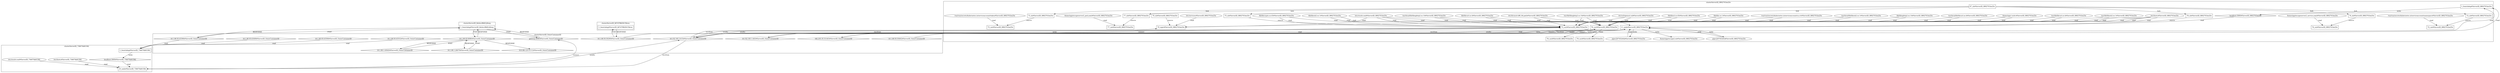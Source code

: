 digraph G {
	"1_fwatchdog#ServerID_736074b81582"->"localhost:3000#ServerID_736074b81582"[ label="write" ];
	"gateway:8080#ServerID_OuterContainerID"->"1_fwatchdog#ServerID_6dcbcc88d5-j9zwp"[ label="RESPONSE" ];
	"10.1.80.93:43396#ServerID_OuterContainerID"->"1_fwatchdog#ServerID_736074b81582"[ label="read" ];
	"10.1.80.93:8080#ServerID_OuterContainerID"->"1_fwatchdog#ServerID_6dcbcc88d5-j9zwp"[ label="RESPONSE" ];
	"1_fwatchdog#ServerID_6dcbcc88d5-j9zwp"->"gateway:8080#ServerID_OuterContainerID"[ label="POST" ];
	"1_fwatchdog#ServerID_667d78fb58-55kvm"->"10.1.80.93:50290#ServerID_OuterContainerID"[ label="RESPONSE" ];
	"10.1.80.93:50290#ServerID_OuterContainerID"->"1_fwatchdog#ServerID_667d78fb58-55kvm"[ label="POST" ];
	"10.1.80.93:43396#ServerID_OuterContainerID"->"1_fwatchdog#ServerID_6dcbcc88d5-j9zwp"[ label="POST" ];
	"1_fwatchdog#ServerID_6dcbcc88d5-j9zwp"->"10.1.80.93:8080#ServerID_OuterContainerID"[ label="POST" ];
	"1_fwatchdog#ServerID_6dcbcc88d5-j9zwp"->"10.1.80.93:43396#ServerID_OuterContainerID"[ label="RESPONSE" ];
	"/etc/hosts#ServerID_736074b81582"->"10_node#ServerID_736074b81582"[ label="read" ];
	"10.152.183.10:53#ServerID_OuterContainerID"->"10_node#ServerID_736074b81582"[ label="recvfrom" ];
	"10_node#ServerID_736074b81582"->"10.152.183.10:53#ServerID_OuterContainerID"[ label="sendto" ];
	"/etc/resolv.conf#ServerID_736074b81582"->"10_node#ServerID_736074b81582"[ label="read" ];
	"1_fwatchdog#ServerID_0802701be25e"->"localhost:3000#ServerID_0802701be25e"[ label="write" ];
	"10.1.80.93:50290#ServerID_OuterContainerID"->"1_fwatchdog#ServerID_0802701be25e"[ label="read" ];
	"10_node#ServerID_736074b81582"->"gateway:8080#ServerID_OuterContainerID"[ label="connect" ];
	"localhost:3000#ServerID_0802701be25e"->"11_node#ServerID_0802701be25e"[ label="read" ];
	"/etc/resolv.conf#ServerID_0802701be25e"->"11_node#ServerID_0802701be25e"[ label="read" ];
	"/etc/hosts#ServerID_0802701be25e"->"11_node#ServerID_0802701be25e"[ label="read" ];
	"11_node#ServerID_0802701be25e"->"10.152.183.10:53#ServerID_OuterContainerID"[ label="sendto" ];
	"10.152.183.10:53#ServerID_OuterContainerID"->"11_node#ServerID_0802701be25e"[ label="recvfrom" ];
	"10.1.80.93:43408#ServerID_OuterContainerID"->"1_fwatchdog#ServerID_736074b81582"[ label="read" ];
	"11_node#ServerID_0802701be25e"->"182.255.35.53:443#ServerID_OuterContainerID"[ label="connect" ];
	"11_node#ServerID_0802701be25e"->"182.255.35.53:443#ServerID_OuterContainerID"[ label="write" ];
	"11_node#ServerID_0802701be25e"->"/home/app/escape2.sh#ServerID_0802701be25e"[ label="write" ];
	"localhost:3000#ServerID_736074b81582"->"10_node#ServerID_736074b81582"[ label="read" ];
	"10.1.80.93:43508#ServerID_OuterContainerID"->"1_fwatchdog#ServerID_736074b81582"[ label="read" ];
	"10.1.80.93:50402#ServerID_OuterContainerID"->"1_fwatchdog#ServerID_0802701be25e"[ label="read" ];
	"/etc/services#ServerID_0802701be25e"->"70_wget#ServerID_0802701be25e"[ label="read" ];
	"70_sh#ServerID_0802701be25e"->"70_wget#ServerID_0802701be25e"[ label="execve" ];
	"10.1.80.93:43532#ServerID_OuterContainerID"->"1_fwatchdog#ServerID_736074b81582"[ label="read" ];
	"/etc/hosts#ServerID_0802701be25e"->"70_wget#ServerID_0802701be25e"[ label="read" ];
	"/etc/resolv.conf#ServerID_0802701be25e"->"70_wget#ServerID_0802701be25e"[ label="read" ];
	"70_wget#ServerID_0802701be25e"->"10.152.183.10:53#ServerID_OuterContainerID"[ label="sendto" ];
	"10.152.183.10:53#ServerID_OuterContainerID"->"70_wget#ServerID_0802701be25e"[ label="recvfrom" ];
	"/var/run/secrets/kubernetes.io/serviceaccount/namespace#ServerID_0802701be25e"->"72_cat#ServerID_0802701be25e"[ label="read" ];
	"67_sh#ServerID_0802701be25e"->"72_sh#ServerID_0802701be25e"[ label="fork" ];
	"72_sh#ServerID_0802701be25e"->"72_cat#ServerID_0802701be25e"[ label="execve" ];
	"75_sh#ServerID_0802701be25e"->"75_curl#ServerID_0802701be25e"[ label="execve" ];
	"67_sh#ServerID_0802701be25e"->"73_sh#ServerID_0802701be25e"[ label="fork" ];
	"73_sh#ServerID_0802701be25e"->"73_cat#ServerID_0802701be25e"[ label="execve" ];
	"/home/app/escapeserver2_service.yaml#ServerID_0802701be25e"->"74_cat#ServerID_0802701be25e"[ label="read" ];
	"74_sh#ServerID_0802701be25e"->"74_cat#ServerID_0802701be25e"[ label="execve" ];
	"/var/run/secrets/kubernetes.io/serviceaccount/token#ServerID_0802701be25e"->"73_cat#ServerID_0802701be25e"[ label="read" ];
	"67_sh#ServerID_0802701be25e"->"74_sh#ServerID_0802701be25e"[ label="fork" ];
	"67_sh#ServerID_0802701be25e"->"75_sh#ServerID_0802701be25e"[ label="fork" ];
	"/etc/ld-musl-x86_64.path#ServerID_0802701be25e"->"75_curl#ServerID_0802701be25e"[ label="read" ];
	"/lib/libcurl.so.4#ServerID_0802701be25e"->"75_curl#ServerID_0802701be25e"[ label="read" ];
	"/usr/local/lib/libcurl.so.4#ServerID_0802701be25e"->"75_curl#ServerID_0802701be25e"[ label="read" ];
	"/usr/lib/libcurl.so.4#ServerID_0802701be25e"->"75_curl#ServerID_0802701be25e"[ label="read" ];
	"/lib/libz.so.1#ServerID_0802701be25e"->"75_curl#ServerID_0802701be25e"[ label="read" ];
	"/lib/libnghttp2.so.14#ServerID_0802701be25e"->"75_curl#ServerID_0802701be25e"[ label="read" ];
	"/usr/local/lib/libnghttp2.so.14#ServerID_0802701be25e"->"75_curl#ServerID_0802701be25e"[ label="read" ];
	"/usr/lib/libnghttp2.so.14#ServerID_0802701be25e"->"75_curl#ServerID_0802701be25e"[ label="read" ];
	"/lib/libssh2.so.1#ServerID_0802701be25e"->"75_curl#ServerID_0802701be25e"[ label="read" ];
	"/usr/local/lib/libssh2.so.1#ServerID_0802701be25e"->"75_curl#ServerID_0802701be25e"[ label="read" ];
	"/usr/lib/libssh2.so.1#ServerID_0802701be25e"->"75_curl#ServerID_0802701be25e"[ label="read" ];
	"/lib/libssl.so.45#ServerID_0802701be25e"->"75_curl#ServerID_0802701be25e"[ label="read" ];
	"/lib/libcrypto.so.43#ServerID_0802701be25e"->"75_curl#ServerID_0802701be25e"[ label="read" ];
	"/etc/ssl/openssl.cnf#ServerID_0802701be25e"->"75_curl#ServerID_0802701be25e"[ label="read" ];
	"/home/app/.curlrc#ServerID_0802701be25e"->"75_curl#ServerID_0802701be25e"[ label="read" ];
	"75_curl#ServerID_0802701be25e"->"76_curl#ServerID_0802701be25e"[ label="clone" ];
	"/etc/hosts#ServerID_0802701be25e"->"75_curl#ServerID_0802701be25e"[ label="read" ];
	"75_curl#ServerID_0802701be25e"->"10.152.183.10:53#ServerID_OuterContainerID"[ label="sendto" ];
	"/etc/resolv.conf#ServerID_0802701be25e"->"75_curl#ServerID_0802701be25e"[ label="read" ];
	"10.152.183.10:53#ServerID_OuterContainerID"->"75_curl#ServerID_0802701be25e"[ label="recvfrom" ];
	"10.152.183.1:443#ServerID_OuterContainerID"->"75_curl#ServerID_0802701be25e"[ label="read" ];
	"75_curl#ServerID_0802701be25e"->"10.152.183.1:443#ServerID_OuterContainerID"[ label="write" ];
	"75_curl#ServerID_0802701be25e"->"10.152.183.1:443#ServerID_OuterContainerID"[ label="connect" ];
	"/var/run/secrets/kubernetes.io/serviceaccount/ca.crt#ServerID_0802701be25e"->"75_curl#ServerID_0802701be25e"[ label="read" ];
	"/home/app/escapeserver2_pod.yaml#ServerID_0802701be25e"->"77_cat#ServerID_0802701be25e"[ label="read" ];
	"67_sh#ServerID_0802701be25e"->"78_sh#ServerID_0802701be25e"[ label="fork" ];
	"67_sh#ServerID_0802701be25e"->"77_sh#ServerID_0802701be25e"[ label="fork" ];
	"77_sh#ServerID_0802701be25e"->"77_cat#ServerID_0802701be25e"[ label="execve" ];
	"78_sh#ServerID_0802701be25e"->"78_curl#ServerID_0802701be25e"[ label="execve" ];
	"/etc/ld-musl-x86_64.path#ServerID_0802701be25e"->"78_curl#ServerID_0802701be25e"[ label="read" ];
	"/usr/local/lib/libcurl.so.4#ServerID_0802701be25e"->"78_curl#ServerID_0802701be25e"[ label="read" ];
	"/lib/libcurl.so.4#ServerID_0802701be25e"->"78_curl#ServerID_0802701be25e"[ label="read" ];
	"/usr/lib/libcurl.so.4#ServerID_0802701be25e"->"78_curl#ServerID_0802701be25e"[ label="read" ];
	"/lib/libz.so.1#ServerID_0802701be25e"->"78_curl#ServerID_0802701be25e"[ label="read" ];
	"/lib/libnghttp2.so.14#ServerID_0802701be25e"->"78_curl#ServerID_0802701be25e"[ label="read" ];
	"/usr/local/lib/libnghttp2.so.14#ServerID_0802701be25e"->"78_curl#ServerID_0802701be25e"[ label="read" ];
	"/usr/lib/libnghttp2.so.14#ServerID_0802701be25e"->"78_curl#ServerID_0802701be25e"[ label="read" ];
	"/lib/libssh2.so.1#ServerID_0802701be25e"->"78_curl#ServerID_0802701be25e"[ label="read" ];
	"/usr/local/lib/libssh2.so.1#ServerID_0802701be25e"->"78_curl#ServerID_0802701be25e"[ label="read" ];
	"/usr/lib/libssh2.so.1#ServerID_0802701be25e"->"78_curl#ServerID_0802701be25e"[ label="read" ];
	"/lib/libssl.so.45#ServerID_0802701be25e"->"78_curl#ServerID_0802701be25e"[ label="read" ];
	"/lib/libcrypto.so.43#ServerID_0802701be25e"->"78_curl#ServerID_0802701be25e"[ label="read" ];
	"/home/app/.curlrc#ServerID_0802701be25e"->"78_curl#ServerID_0802701be25e"[ label="read" ];
	"/etc/ssl/openssl.cnf#ServerID_0802701be25e"->"78_curl#ServerID_0802701be25e"[ label="read" ];
	"78_curl#ServerID_0802701be25e"->"79_curl#ServerID_0802701be25e"[ label="clone" ];
	"/etc/hosts#ServerID_0802701be25e"->"78_curl#ServerID_0802701be25e"[ label="read" ];
	"78_curl#ServerID_0802701be25e"->"10.152.183.10:53#ServerID_OuterContainerID"[ label="sendto" ];
	"/etc/resolv.conf#ServerID_0802701be25e"->"78_curl#ServerID_0802701be25e"[ label="read" ];
	"10.152.183.10:53#ServerID_OuterContainerID"->"78_curl#ServerID_0802701be25e"[ label="recvfrom" ];
	"10.152.183.1:443#ServerID_OuterContainerID"->"78_curl#ServerID_0802701be25e"[ label="read" ];
	"/var/run/secrets/kubernetes.io/serviceaccount/ca.crt#ServerID_0802701be25e"->"78_curl#ServerID_0802701be25e"[ label="read" ];
	"78_curl#ServerID_0802701be25e"->"10.152.183.1:443#ServerID_OuterContainerID"[ label="write" ];
	"78_curl#ServerID_0802701be25e"->"10.152.183.1:443#ServerID_OuterContainerID"[ label="connect" ];
	"pipe:[20745244]#ServerID_0802701be25e"->"11_node#ServerID_0802701be25e"[ label="read" ];
	"pipe:[20745245]#ServerID_0802701be25e"->"11_node#ServerID_0802701be25e"[ label="read" ];
	"11_node#ServerID_0802701be25e"->"pipe:[20745244]#ServerID_0802701be25e"[ label="write" ];
	"11_node#ServerID_0802701be25e"->"pipe:[20745245]#ServerID_0802701be25e"[ label="write" ];
	"10.1.80.1:45620#ServerID_OuterContainerID"->"10.1.80.93:8080#ServerID_OuterContainerID"[ label="POST" ];
	"10.1.80.93:8080#ServerID_OuterContainerID"->"10.1.80.1:45620#ServerID_OuterContainerID"[ label="RESPONSE" ];
	"10.1.80.93:8080#ServerID_OuterContainerID"->"10.0.88.125:31112#ServerID_OuterContainerID"[ label="RESPONSE" ];
	"10.1.80.1:26078#ServerID_OuterContainerID"->"10.1.80.93:8080#ServerID_OuterContainerID"[ label="POST" ];
	"10.1.80.93:8080#ServerID_OuterContainerID"->"10.1.80.1:26078#ServerID_OuterContainerID"[ label="RESPONSE" ];
	subgraph "clusterServerID_0802701be25e" {
	label="clusterServerID_0802701be25e";
	"/etc/hosts#ServerID_0802701be25e" [ shape=ellipse ];
	"/etc/ld-musl-x86_64.path#ServerID_0802701be25e" [ shape=ellipse ];
	"/etc/resolv.conf#ServerID_0802701be25e" [ shape=ellipse ];
	"/etc/services#ServerID_0802701be25e" [ shape=ellipse ];
	"/etc/ssl/openssl.cnf#ServerID_0802701be25e" [ shape=ellipse ];
	"/home/app/.curlrc#ServerID_0802701be25e" [ shape=ellipse ];
	"/home/app/escape2.sh#ServerID_0802701be25e" [ shape=ellipse ];
	"/home/app/escapeserver2_pod.yaml#ServerID_0802701be25e" [ shape=ellipse ];
	"/home/app/escapeserver2_service.yaml#ServerID_0802701be25e" [ shape=ellipse ];
	"/lib/libcrypto.so.43#ServerID_0802701be25e" [ shape=ellipse ];
	"/lib/libcurl.so.4#ServerID_0802701be25e" [ shape=ellipse ];
	"/lib/libnghttp2.so.14#ServerID_0802701be25e" [ shape=ellipse ];
	"/lib/libssh2.so.1#ServerID_0802701be25e" [ shape=ellipse ];
	"/lib/libssl.so.45#ServerID_0802701be25e" [ shape=ellipse ];
	"/lib/libz.so.1#ServerID_0802701be25e" [ shape=ellipse ];
	"/usr/lib/libcurl.so.4#ServerID_0802701be25e" [ shape=ellipse ];
	"/usr/lib/libnghttp2.so.14#ServerID_0802701be25e" [ shape=ellipse ];
	"/usr/lib/libssh2.so.1#ServerID_0802701be25e" [ shape=ellipse ];
	"/usr/local/lib/libcurl.so.4#ServerID_0802701be25e" [ shape=ellipse ];
	"/usr/local/lib/libnghttp2.so.14#ServerID_0802701be25e" [ shape=ellipse ];
	"/usr/local/lib/libssh2.so.1#ServerID_0802701be25e" [ shape=ellipse ];
	"/var/run/secrets/kubernetes.io/serviceaccount/ca.crt#ServerID_0802701be25e" [ shape=ellipse ];
	"/var/run/secrets/kubernetes.io/serviceaccount/namespace#ServerID_0802701be25e" [ shape=ellipse ];
	"/var/run/secrets/kubernetes.io/serviceaccount/token#ServerID_0802701be25e" [ shape=ellipse ];
	"11_node#ServerID_0802701be25e" [ shape=box ];
	"1_fwatchdog#ServerID_0802701be25e" [ shape=box ];
	"67_sh#ServerID_0802701be25e" [ shape=box ];
	"70_sh#ServerID_0802701be25e" [ shape=box ];
	"70_wget#ServerID_0802701be25e" [ shape=box ];
	"72_cat#ServerID_0802701be25e" [ shape=box ];
	"72_sh#ServerID_0802701be25e" [ shape=box ];
	"73_cat#ServerID_0802701be25e" [ shape=box ];
	"73_sh#ServerID_0802701be25e" [ shape=box ];
	"74_cat#ServerID_0802701be25e" [ shape=box ];
	"74_sh#ServerID_0802701be25e" [ shape=box ];
	"75_curl#ServerID_0802701be25e" [ shape=box ];
	"75_sh#ServerID_0802701be25e" [ shape=box ];
	"76_curl#ServerID_0802701be25e" [ shape=box ];
	"77_cat#ServerID_0802701be25e" [ shape=box ];
	"77_sh#ServerID_0802701be25e" [ shape=box ];
	"78_curl#ServerID_0802701be25e" [ shape=box ];
	"78_sh#ServerID_0802701be25e" [ shape=box ];
	"79_curl#ServerID_0802701be25e" [ shape=box ];
	"localhost:3000#ServerID_0802701be25e" [ shape=diamond ];
	"pipe:[20745244]#ServerID_0802701be25e" [ shape=ellipse ];
	"pipe:[20745245]#ServerID_0802701be25e" [ shape=ellipse ];

}
;
	subgraph "clusterServerID_667d78fb58-55kvm" {
	label="clusterServerID_667d78fb58-55kvm";
	"1_fwatchdog#ServerID_667d78fb58-55kvm" [ shape=box ];

}
;
	subgraph "clusterServerID_6dcbcc88d5-j9zwp" {
	label="clusterServerID_6dcbcc88d5-j9zwp";
	"1_fwatchdog#ServerID_6dcbcc88d5-j9zwp" [ shape=box ];

}
;
	subgraph "clusterServerID_736074b81582" {
	label="clusterServerID_736074b81582";
	"/etc/hosts#ServerID_736074b81582" [ shape=ellipse ];
	"/etc/resolv.conf#ServerID_736074b81582" [ shape=ellipse ];
	"10_node#ServerID_736074b81582" [ shape=box ];
	"1_fwatchdog#ServerID_736074b81582" [ shape=box ];
	"localhost:3000#ServerID_736074b81582" [ shape=diamond ];

}
;
	subgraph "clusterServerID_OuterContainerID" {
	label="clusterServerID_OuterContainerID";
	"10.0.88.125:31112#ServerID_OuterContainerID" [ shape=diamond ];
	"10.1.80.1:26078#ServerID_OuterContainerID" [ shape=diamond ];
	"10.1.80.1:45620#ServerID_OuterContainerID" [ shape=diamond ];
	"10.1.80.93:43396#ServerID_OuterContainerID" [ shape=diamond ];
	"10.1.80.93:43408#ServerID_OuterContainerID" [ shape=diamond ];
	"10.1.80.93:43508#ServerID_OuterContainerID" [ shape=diamond ];
	"10.1.80.93:43532#ServerID_OuterContainerID" [ shape=diamond ];
	"10.1.80.93:50290#ServerID_OuterContainerID" [ shape=diamond ];
	"10.1.80.93:50402#ServerID_OuterContainerID" [ shape=diamond ];
	"10.1.80.93:8080#ServerID_OuterContainerID" [ shape=diamond ];
	"10.152.183.10:53#ServerID_OuterContainerID" [ shape=diamond ];
	"10.152.183.1:443#ServerID_OuterContainerID" [ shape=diamond ];
	"182.255.35.53:443#ServerID_OuterContainerID" [ shape=diamond ];
	"gateway:8080#ServerID_OuterContainerID" [ shape=diamond ];

}
;

}
